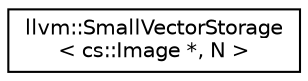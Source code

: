 digraph "Graphical Class Hierarchy"
{
  edge [fontname="Helvetica",fontsize="10",labelfontname="Helvetica",labelfontsize="10"];
  node [fontname="Helvetica",fontsize="10",shape=record];
  rankdir="LR";
  Node1 [label="llvm::SmallVectorStorage\l\< cs::Image *, N \>",height=0.2,width=0.4,color="black", fillcolor="white", style="filled",URL="$structllvm_1_1SmallVectorStorage.html"];
}
